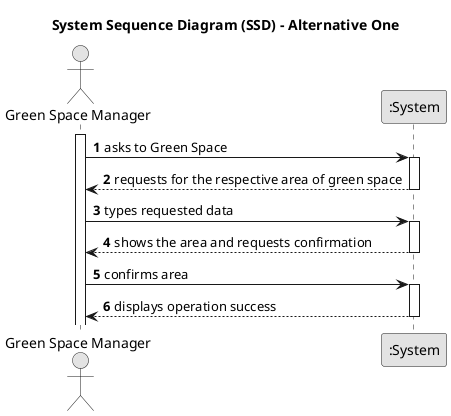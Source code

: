 @startuml
skinparam monochrome true
skinparam packageStyle rectangle
skinparam shadowing false

title System Sequence Diagram (SSD) - Alternative One

autonumber

actor "Green Space Manager" as Employee
participant ":System" as System

activate Employee

    Employee -> System : asks to Green Space
    activate System

        System --> Employee : requests for the respective area of green space
    deactivate System

    Employee -> System : types requested data
    activate System

        System --> Employee : shows the area and requests confirmation
    deactivate System

    Employee -> System : confirms area
    activate System

        System --> Employee : displays operation success
    deactivate System

@enduml